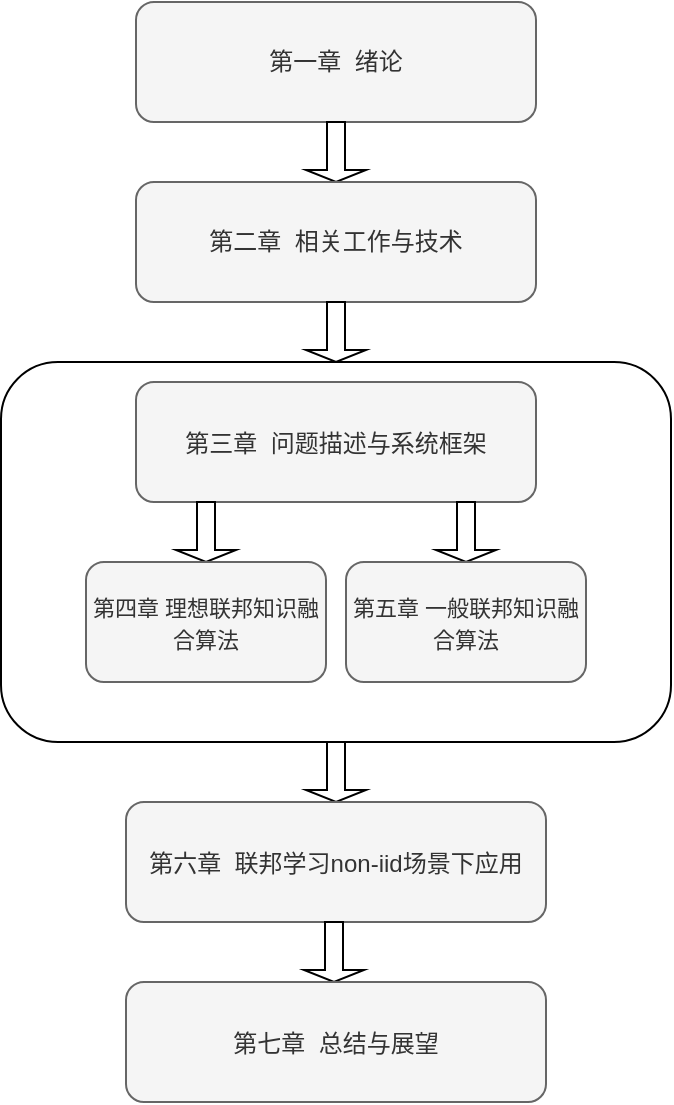 <mxfile version="20.6.0" type="github">
  <diagram id="prtHgNgQTEPvFCAcTncT" name="Page-1">
    <mxGraphModel dx="446" dy="603" grid="1" gridSize="10" guides="1" tooltips="1" connect="1" arrows="1" fold="1" page="1" pageScale="1" pageWidth="827" pageHeight="1169" math="0" shadow="0">
      <root>
        <mxCell id="0" />
        <mxCell id="1" parent="0" />
        <mxCell id="z87Oanw4fjWxXuA4zBtN-1" value="第一章&amp;nbsp; 绪论" style="rounded=1;whiteSpace=wrap;html=1;fillColor=#f5f5f5;fontColor=#333333;strokeColor=#666666;" vertex="1" parent="1">
          <mxGeometry x="330" y="190" width="200" height="60" as="geometry" />
        </mxCell>
        <mxCell id="z87Oanw4fjWxXuA4zBtN-3" value="" style="shape=singleArrow;direction=south;whiteSpace=wrap;html=1;" vertex="1" parent="1">
          <mxGeometry x="415" y="250" width="30" height="30" as="geometry" />
        </mxCell>
        <mxCell id="z87Oanw4fjWxXuA4zBtN-7" value="第二章&amp;nbsp; 相关工作与技术" style="rounded=1;whiteSpace=wrap;html=1;fillColor=#f5f5f5;fontColor=#333333;strokeColor=#666666;" vertex="1" parent="1">
          <mxGeometry x="330" y="280" width="200" height="60" as="geometry" />
        </mxCell>
        <mxCell id="z87Oanw4fjWxXuA4zBtN-9" value="" style="shape=singleArrow;direction=south;whiteSpace=wrap;html=1;" vertex="1" parent="1">
          <mxGeometry x="415" y="340" width="30" height="30" as="geometry" />
        </mxCell>
        <mxCell id="z87Oanw4fjWxXuA4zBtN-11" value="" style="rounded=1;whiteSpace=wrap;html=1;verticalAlign=top;horizontal=1;fontSize=13;" vertex="1" parent="1">
          <mxGeometry x="262.5" y="370" width="335" height="190" as="geometry" />
        </mxCell>
        <mxCell id="z87Oanw4fjWxXuA4zBtN-12" value="&lt;font style=&quot;font-size: 12px;&quot;&gt;第三章&amp;nbsp; 问题描述与系统框架&lt;/font&gt;" style="rounded=1;whiteSpace=wrap;html=1;fontSize=13;fillColor=#f5f5f5;fontColor=#333333;strokeColor=#666666;" vertex="1" parent="1">
          <mxGeometry x="330" y="380" width="200" height="60" as="geometry" />
        </mxCell>
        <mxCell id="z87Oanw4fjWxXuA4zBtN-13" value="" style="shape=singleArrow;direction=south;whiteSpace=wrap;html=1;" vertex="1" parent="1">
          <mxGeometry x="350" y="440" width="30" height="30" as="geometry" />
        </mxCell>
        <mxCell id="z87Oanw4fjWxXuA4zBtN-14" value="" style="shape=singleArrow;direction=south;whiteSpace=wrap;html=1;" vertex="1" parent="1">
          <mxGeometry x="480" y="440" width="30" height="30" as="geometry" />
        </mxCell>
        <mxCell id="z87Oanw4fjWxXuA4zBtN-15" value="&lt;font style=&quot;font-size: 11px;&quot;&gt;第四章 理想联邦知识融合算法&lt;/font&gt;" style="rounded=1;whiteSpace=wrap;html=1;fontSize=13;fillColor=#f5f5f5;fontColor=#333333;strokeColor=#666666;" vertex="1" parent="1">
          <mxGeometry x="305" y="470" width="120" height="60" as="geometry" />
        </mxCell>
        <mxCell id="z87Oanw4fjWxXuA4zBtN-16" value="&lt;font style=&quot;font-size: 11px;&quot;&gt;第五章 一般联邦知识融合算法&lt;/font&gt;" style="rounded=1;whiteSpace=wrap;html=1;fontSize=13;fillColor=#f5f5f5;fontColor=#333333;strokeColor=#666666;" vertex="1" parent="1">
          <mxGeometry x="435" y="470" width="120" height="60" as="geometry" />
        </mxCell>
        <mxCell id="z87Oanw4fjWxXuA4zBtN-17" value="" style="shape=singleArrow;direction=south;whiteSpace=wrap;html=1;" vertex="1" parent="1">
          <mxGeometry x="415" y="560" width="30" height="30" as="geometry" />
        </mxCell>
        <mxCell id="z87Oanw4fjWxXuA4zBtN-18" value="&lt;font style=&quot;font-size: 12px;&quot;&gt;第六章&amp;nbsp; 联邦学习non-iid场景下应用&lt;/font&gt;" style="rounded=1;whiteSpace=wrap;html=1;fontSize=13;fillColor=#f5f5f5;fontColor=#333333;strokeColor=#666666;" vertex="1" parent="1">
          <mxGeometry x="325" y="590" width="210" height="60" as="geometry" />
        </mxCell>
        <mxCell id="z87Oanw4fjWxXuA4zBtN-19" value="" style="shape=singleArrow;direction=south;whiteSpace=wrap;html=1;" vertex="1" parent="1">
          <mxGeometry x="414" y="650" width="30" height="30" as="geometry" />
        </mxCell>
        <mxCell id="z87Oanw4fjWxXuA4zBtN-20" value="&lt;font style=&quot;font-size: 12px;&quot;&gt;第七章&amp;nbsp; 总结与展望&lt;/font&gt;" style="rounded=1;whiteSpace=wrap;html=1;fontSize=13;fillColor=#f5f5f5;fontColor=#333333;strokeColor=#666666;" vertex="1" parent="1">
          <mxGeometry x="325" y="680" width="210" height="60" as="geometry" />
        </mxCell>
      </root>
    </mxGraphModel>
  </diagram>
</mxfile>
